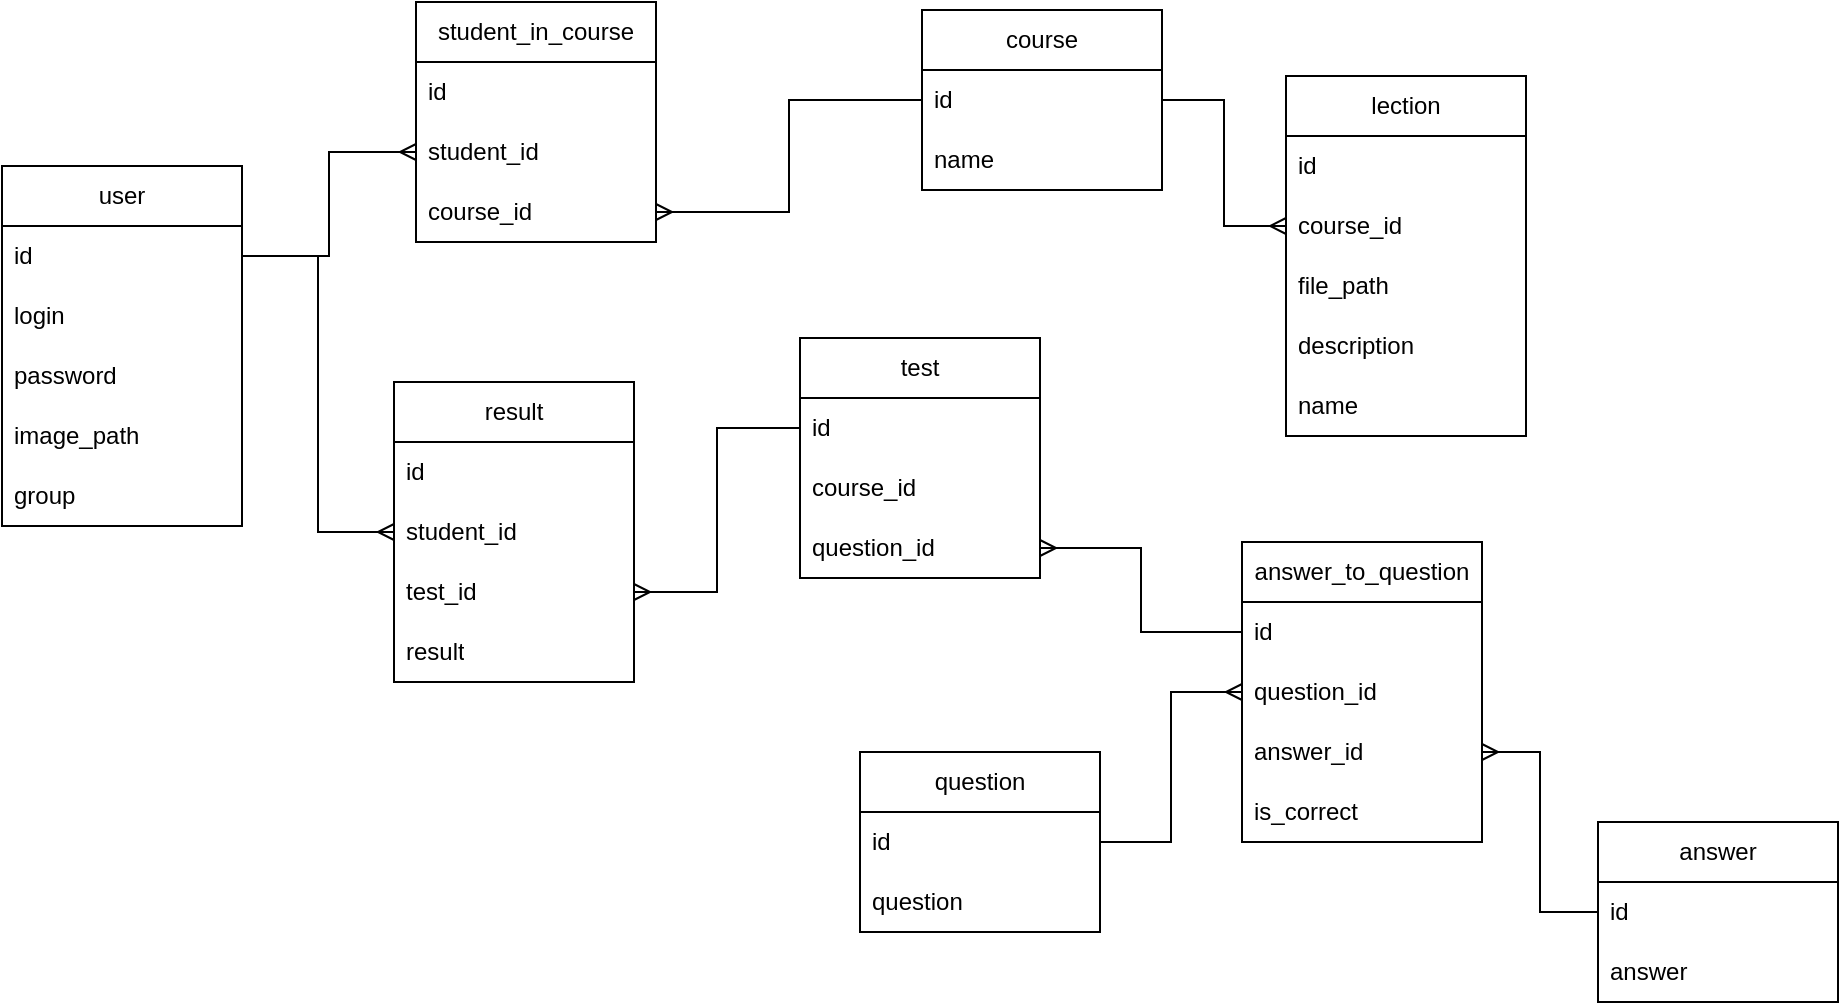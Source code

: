 <mxfile version="24.4.8" type="github">
  <diagram name="Page-1" id="5Un4fdIXJoDYMkFlnWOC">
    <mxGraphModel dx="376" dy="-260" grid="0" gridSize="10" guides="1" tooltips="1" connect="1" arrows="1" fold="1" page="0" pageScale="1" pageWidth="850" pageHeight="1100" math="0" shadow="0">
      <root>
        <mxCell id="0" />
        <mxCell id="1" parent="0" />
        <mxCell id="l16u2ttChjux-JlFhEDz-1" value="user" style="swimlane;fontStyle=0;childLayout=stackLayout;horizontal=1;startSize=30;horizontalStack=0;resizeParent=1;resizeParentMax=0;resizeLast=0;collapsible=1;marginBottom=0;whiteSpace=wrap;html=1;" parent="1" vertex="1">
          <mxGeometry x="38" y="1024" width="120" height="180" as="geometry" />
        </mxCell>
        <mxCell id="l16u2ttChjux-JlFhEDz-2" value="id" style="text;strokeColor=none;fillColor=none;align=left;verticalAlign=middle;spacingLeft=4;spacingRight=4;overflow=hidden;points=[[0,0.5],[1,0.5]];portConstraint=eastwest;rotatable=0;whiteSpace=wrap;html=1;" parent="l16u2ttChjux-JlFhEDz-1" vertex="1">
          <mxGeometry y="30" width="120" height="30" as="geometry" />
        </mxCell>
        <mxCell id="l16u2ttChjux-JlFhEDz-62" value="login" style="text;strokeColor=none;fillColor=none;align=left;verticalAlign=middle;spacingLeft=4;spacingRight=4;overflow=hidden;points=[[0,0.5],[1,0.5]];portConstraint=eastwest;rotatable=0;whiteSpace=wrap;html=1;" parent="l16u2ttChjux-JlFhEDz-1" vertex="1">
          <mxGeometry y="60" width="120" height="30" as="geometry" />
        </mxCell>
        <mxCell id="l16u2ttChjux-JlFhEDz-63" value="password" style="text;strokeColor=none;fillColor=none;align=left;verticalAlign=middle;spacingLeft=4;spacingRight=4;overflow=hidden;points=[[0,0.5],[1,0.5]];portConstraint=eastwest;rotatable=0;whiteSpace=wrap;html=1;" parent="l16u2ttChjux-JlFhEDz-1" vertex="1">
          <mxGeometry y="90" width="120" height="30" as="geometry" />
        </mxCell>
        <mxCell id="l16u2ttChjux-JlFhEDz-64" value="image_path" style="text;strokeColor=none;fillColor=none;align=left;verticalAlign=middle;spacingLeft=4;spacingRight=4;overflow=hidden;points=[[0,0.5],[1,0.5]];portConstraint=eastwest;rotatable=0;whiteSpace=wrap;html=1;" parent="l16u2ttChjux-JlFhEDz-1" vertex="1">
          <mxGeometry y="120" width="120" height="30" as="geometry" />
        </mxCell>
        <mxCell id="l16u2ttChjux-JlFhEDz-79" value="group" style="text;strokeColor=none;fillColor=none;align=left;verticalAlign=middle;spacingLeft=4;spacingRight=4;overflow=hidden;points=[[0,0.5],[1,0.5]];portConstraint=eastwest;rotatable=0;whiteSpace=wrap;html=1;" parent="l16u2ttChjux-JlFhEDz-1" vertex="1">
          <mxGeometry y="150" width="120" height="30" as="geometry" />
        </mxCell>
        <mxCell id="l16u2ttChjux-JlFhEDz-13" value="lection" style="swimlane;fontStyle=0;childLayout=stackLayout;horizontal=1;startSize=30;horizontalStack=0;resizeParent=1;resizeParentMax=0;resizeLast=0;collapsible=1;marginBottom=0;whiteSpace=wrap;html=1;" parent="1" vertex="1">
          <mxGeometry x="680" y="979" width="120" height="180" as="geometry" />
        </mxCell>
        <mxCell id="l16u2ttChjux-JlFhEDz-14" value="id" style="text;strokeColor=none;fillColor=none;align=left;verticalAlign=middle;spacingLeft=4;spacingRight=4;overflow=hidden;points=[[0,0.5],[1,0.5]];portConstraint=eastwest;rotatable=0;whiteSpace=wrap;html=1;" parent="l16u2ttChjux-JlFhEDz-13" vertex="1">
          <mxGeometry y="30" width="120" height="30" as="geometry" />
        </mxCell>
        <mxCell id="l16u2ttChjux-JlFhEDz-15" value="course_id" style="text;strokeColor=none;fillColor=none;align=left;verticalAlign=middle;spacingLeft=4;spacingRight=4;overflow=hidden;points=[[0,0.5],[1,0.5]];portConstraint=eastwest;rotatable=0;whiteSpace=wrap;html=1;" parent="l16u2ttChjux-JlFhEDz-13" vertex="1">
          <mxGeometry y="60" width="120" height="30" as="geometry" />
        </mxCell>
        <mxCell id="xuQ8823o_foo-h-SKaSZ-1" value="file_path" style="text;strokeColor=none;fillColor=none;align=left;verticalAlign=middle;spacingLeft=4;spacingRight=4;overflow=hidden;points=[[0,0.5],[1,0.5]];portConstraint=eastwest;rotatable=0;whiteSpace=wrap;html=1;" vertex="1" parent="l16u2ttChjux-JlFhEDz-13">
          <mxGeometry y="90" width="120" height="30" as="geometry" />
        </mxCell>
        <mxCell id="xuQ8823o_foo-h-SKaSZ-2" value="description" style="text;strokeColor=none;fillColor=none;align=left;verticalAlign=middle;spacingLeft=4;spacingRight=4;overflow=hidden;points=[[0,0.5],[1,0.5]];portConstraint=eastwest;rotatable=0;whiteSpace=wrap;html=1;" vertex="1" parent="l16u2ttChjux-JlFhEDz-13">
          <mxGeometry y="120" width="120" height="30" as="geometry" />
        </mxCell>
        <mxCell id="xuQ8823o_foo-h-SKaSZ-3" value="name" style="text;strokeColor=none;fillColor=none;align=left;verticalAlign=middle;spacingLeft=4;spacingRight=4;overflow=hidden;points=[[0,0.5],[1,0.5]];portConstraint=eastwest;rotatable=0;whiteSpace=wrap;html=1;" vertex="1" parent="l16u2ttChjux-JlFhEDz-13">
          <mxGeometry y="150" width="120" height="30" as="geometry" />
        </mxCell>
        <mxCell id="l16u2ttChjux-JlFhEDz-26" value="course" style="swimlane;fontStyle=0;childLayout=stackLayout;horizontal=1;startSize=30;horizontalStack=0;resizeParent=1;resizeParentMax=0;resizeLast=0;collapsible=1;marginBottom=0;whiteSpace=wrap;html=1;" parent="1" vertex="1">
          <mxGeometry x="498" y="946" width="120" height="90" as="geometry" />
        </mxCell>
        <mxCell id="l16u2ttChjux-JlFhEDz-27" value="id" style="text;strokeColor=none;fillColor=none;align=left;verticalAlign=middle;spacingLeft=4;spacingRight=4;overflow=hidden;points=[[0,0.5],[1,0.5]];portConstraint=eastwest;rotatable=0;whiteSpace=wrap;html=1;" parent="l16u2ttChjux-JlFhEDz-26" vertex="1">
          <mxGeometry y="30" width="120" height="30" as="geometry" />
        </mxCell>
        <mxCell id="l16u2ttChjux-JlFhEDz-28" value="name" style="text;strokeColor=none;fillColor=none;align=left;verticalAlign=middle;spacingLeft=4;spacingRight=4;overflow=hidden;points=[[0,0.5],[1,0.5]];portConstraint=eastwest;rotatable=0;whiteSpace=wrap;html=1;" parent="l16u2ttChjux-JlFhEDz-26" vertex="1">
          <mxGeometry y="60" width="120" height="30" as="geometry" />
        </mxCell>
        <mxCell id="l16u2ttChjux-JlFhEDz-31" value="student_in_course" style="swimlane;fontStyle=0;childLayout=stackLayout;horizontal=1;startSize=30;horizontalStack=0;resizeParent=1;resizeParentMax=0;resizeLast=0;collapsible=1;marginBottom=0;whiteSpace=wrap;html=1;" parent="1" vertex="1">
          <mxGeometry x="245" y="942" width="120" height="120" as="geometry" />
        </mxCell>
        <mxCell id="l16u2ttChjux-JlFhEDz-32" value="id" style="text;strokeColor=none;fillColor=none;align=left;verticalAlign=middle;spacingLeft=4;spacingRight=4;overflow=hidden;points=[[0,0.5],[1,0.5]];portConstraint=eastwest;rotatable=0;whiteSpace=wrap;html=1;" parent="l16u2ttChjux-JlFhEDz-31" vertex="1">
          <mxGeometry y="30" width="120" height="30" as="geometry" />
        </mxCell>
        <mxCell id="l16u2ttChjux-JlFhEDz-33" value="student_id" style="text;strokeColor=none;fillColor=none;align=left;verticalAlign=middle;spacingLeft=4;spacingRight=4;overflow=hidden;points=[[0,0.5],[1,0.5]];portConstraint=eastwest;rotatable=0;whiteSpace=wrap;html=1;" parent="l16u2ttChjux-JlFhEDz-31" vertex="1">
          <mxGeometry y="60" width="120" height="30" as="geometry" />
        </mxCell>
        <mxCell id="l16u2ttChjux-JlFhEDz-34" value="course_id" style="text;strokeColor=none;fillColor=none;align=left;verticalAlign=middle;spacingLeft=4;spacingRight=4;overflow=hidden;points=[[0,0.5],[1,0.5]];portConstraint=eastwest;rotatable=0;whiteSpace=wrap;html=1;" parent="l16u2ttChjux-JlFhEDz-31" vertex="1">
          <mxGeometry y="90" width="120" height="30" as="geometry" />
        </mxCell>
        <mxCell id="l16u2ttChjux-JlFhEDz-37" style="edgeStyle=orthogonalEdgeStyle;rounded=0;orthogonalLoop=1;jettySize=auto;html=1;endArrow=ERmany;endFill=0;" parent="1" source="l16u2ttChjux-JlFhEDz-2" target="l16u2ttChjux-JlFhEDz-33" edge="1">
          <mxGeometry relative="1" as="geometry" />
        </mxCell>
        <mxCell id="l16u2ttChjux-JlFhEDz-38" style="edgeStyle=orthogonalEdgeStyle;rounded=0;orthogonalLoop=1;jettySize=auto;html=1;endArrow=ERmany;endFill=0;" parent="1" source="l16u2ttChjux-JlFhEDz-27" target="l16u2ttChjux-JlFhEDz-34" edge="1">
          <mxGeometry relative="1" as="geometry" />
        </mxCell>
        <mxCell id="l16u2ttChjux-JlFhEDz-39" value="test" style="swimlane;fontStyle=0;childLayout=stackLayout;horizontal=1;startSize=30;horizontalStack=0;resizeParent=1;resizeParentMax=0;resizeLast=0;collapsible=1;marginBottom=0;whiteSpace=wrap;html=1;" parent="1" vertex="1">
          <mxGeometry x="437" y="1110" width="120" height="120" as="geometry">
            <mxRectangle x="440" y="800" width="70" height="30" as="alternateBounds" />
          </mxGeometry>
        </mxCell>
        <mxCell id="l16u2ttChjux-JlFhEDz-40" value="id" style="text;strokeColor=none;fillColor=none;align=left;verticalAlign=middle;spacingLeft=4;spacingRight=4;overflow=hidden;points=[[0,0.5],[1,0.5]];portConstraint=eastwest;rotatable=0;whiteSpace=wrap;html=1;" parent="l16u2ttChjux-JlFhEDz-39" vertex="1">
          <mxGeometry y="30" width="120" height="30" as="geometry" />
        </mxCell>
        <mxCell id="l16u2ttChjux-JlFhEDz-41" value="course_id" style="text;strokeColor=none;fillColor=none;align=left;verticalAlign=middle;spacingLeft=4;spacingRight=4;overflow=hidden;points=[[0,0.5],[1,0.5]];portConstraint=eastwest;rotatable=0;whiteSpace=wrap;html=1;" parent="l16u2ttChjux-JlFhEDz-39" vertex="1">
          <mxGeometry y="60" width="120" height="30" as="geometry" />
        </mxCell>
        <mxCell id="7bfMfujOolpd-MTGjhGS-19" value="question_id" style="text;strokeColor=none;fillColor=none;align=left;verticalAlign=middle;spacingLeft=4;spacingRight=4;overflow=hidden;points=[[0,0.5],[1,0.5]];portConstraint=eastwest;rotatable=0;whiteSpace=wrap;html=1;" parent="l16u2ttChjux-JlFhEDz-39" vertex="1">
          <mxGeometry y="90" width="120" height="30" as="geometry" />
        </mxCell>
        <mxCell id="l16u2ttChjux-JlFhEDz-55" value="result" style="swimlane;fontStyle=0;childLayout=stackLayout;horizontal=1;startSize=30;horizontalStack=0;resizeParent=1;resizeParentMax=0;resizeLast=0;collapsible=1;marginBottom=0;whiteSpace=wrap;html=1;" parent="1" vertex="1">
          <mxGeometry x="234" y="1132" width="120" height="150" as="geometry" />
        </mxCell>
        <mxCell id="l16u2ttChjux-JlFhEDz-56" value="id" style="text;strokeColor=none;fillColor=none;align=left;verticalAlign=middle;spacingLeft=4;spacingRight=4;overflow=hidden;points=[[0,0.5],[1,0.5]];portConstraint=eastwest;rotatable=0;whiteSpace=wrap;html=1;" parent="l16u2ttChjux-JlFhEDz-55" vertex="1">
          <mxGeometry y="30" width="120" height="30" as="geometry" />
        </mxCell>
        <mxCell id="l16u2ttChjux-JlFhEDz-57" value="student_id" style="text;strokeColor=none;fillColor=none;align=left;verticalAlign=middle;spacingLeft=4;spacingRight=4;overflow=hidden;points=[[0,0.5],[1,0.5]];portConstraint=eastwest;rotatable=0;whiteSpace=wrap;html=1;" parent="l16u2ttChjux-JlFhEDz-55" vertex="1">
          <mxGeometry y="60" width="120" height="30" as="geometry" />
        </mxCell>
        <mxCell id="l16u2ttChjux-JlFhEDz-58" value="test_id" style="text;strokeColor=none;fillColor=none;align=left;verticalAlign=middle;spacingLeft=4;spacingRight=4;overflow=hidden;points=[[0,0.5],[1,0.5]];portConstraint=eastwest;rotatable=0;whiteSpace=wrap;html=1;" parent="l16u2ttChjux-JlFhEDz-55" vertex="1">
          <mxGeometry y="90" width="120" height="30" as="geometry" />
        </mxCell>
        <mxCell id="l16u2ttChjux-JlFhEDz-67" value="result" style="text;strokeColor=none;fillColor=none;align=left;verticalAlign=middle;spacingLeft=4;spacingRight=4;overflow=hidden;points=[[0,0.5],[1,0.5]];portConstraint=eastwest;rotatable=0;whiteSpace=wrap;html=1;" parent="l16u2ttChjux-JlFhEDz-55" vertex="1">
          <mxGeometry y="120" width="120" height="30" as="geometry" />
        </mxCell>
        <mxCell id="l16u2ttChjux-JlFhEDz-85" style="edgeStyle=orthogonalEdgeStyle;rounded=0;orthogonalLoop=1;jettySize=auto;html=1;endArrow=ERmany;endFill=0;" parent="1" source="l16u2ttChjux-JlFhEDz-40" target="l16u2ttChjux-JlFhEDz-58" edge="1">
          <mxGeometry relative="1" as="geometry" />
        </mxCell>
        <mxCell id="7bfMfujOolpd-MTGjhGS-2" value="question" style="swimlane;fontStyle=0;childLayout=stackLayout;horizontal=1;startSize=30;horizontalStack=0;resizeParent=1;resizeParentMax=0;resizeLast=0;collapsible=1;marginBottom=0;whiteSpace=wrap;html=1;" parent="1" vertex="1">
          <mxGeometry x="467" y="1317" width="120" height="90" as="geometry">
            <mxRectangle x="440" y="800" width="70" height="30" as="alternateBounds" />
          </mxGeometry>
        </mxCell>
        <mxCell id="7bfMfujOolpd-MTGjhGS-3" value="id" style="text;strokeColor=none;fillColor=none;align=left;verticalAlign=middle;spacingLeft=4;spacingRight=4;overflow=hidden;points=[[0,0.5],[1,0.5]];portConstraint=eastwest;rotatable=0;whiteSpace=wrap;html=1;" parent="7bfMfujOolpd-MTGjhGS-2" vertex="1">
          <mxGeometry y="30" width="120" height="30" as="geometry" />
        </mxCell>
        <mxCell id="7bfMfujOolpd-MTGjhGS-4" value="question" style="text;strokeColor=none;fillColor=none;align=left;verticalAlign=middle;spacingLeft=4;spacingRight=4;overflow=hidden;points=[[0,0.5],[1,0.5]];portConstraint=eastwest;rotatable=0;whiteSpace=wrap;html=1;" parent="7bfMfujOolpd-MTGjhGS-2" vertex="1">
          <mxGeometry y="60" width="120" height="30" as="geometry" />
        </mxCell>
        <mxCell id="7bfMfujOolpd-MTGjhGS-6" value="answer" style="swimlane;fontStyle=0;childLayout=stackLayout;horizontal=1;startSize=30;horizontalStack=0;resizeParent=1;resizeParentMax=0;resizeLast=0;collapsible=1;marginBottom=0;whiteSpace=wrap;html=1;" parent="1" vertex="1">
          <mxGeometry x="836" y="1352" width="120" height="90" as="geometry">
            <mxRectangle x="440" y="800" width="70" height="30" as="alternateBounds" />
          </mxGeometry>
        </mxCell>
        <mxCell id="7bfMfujOolpd-MTGjhGS-7" value="id" style="text;strokeColor=none;fillColor=none;align=left;verticalAlign=middle;spacingLeft=4;spacingRight=4;overflow=hidden;points=[[0,0.5],[1,0.5]];portConstraint=eastwest;rotatable=0;whiteSpace=wrap;html=1;" parent="7bfMfujOolpd-MTGjhGS-6" vertex="1">
          <mxGeometry y="30" width="120" height="30" as="geometry" />
        </mxCell>
        <mxCell id="7bfMfujOolpd-MTGjhGS-9" value="answer" style="text;strokeColor=none;fillColor=none;align=left;verticalAlign=middle;spacingLeft=4;spacingRight=4;overflow=hidden;points=[[0,0.5],[1,0.5]];portConstraint=eastwest;rotatable=0;whiteSpace=wrap;html=1;" parent="7bfMfujOolpd-MTGjhGS-6" vertex="1">
          <mxGeometry y="60" width="120" height="30" as="geometry" />
        </mxCell>
        <mxCell id="7bfMfujOolpd-MTGjhGS-10" value="answer_to_question" style="swimlane;fontStyle=0;childLayout=stackLayout;horizontal=1;startSize=30;horizontalStack=0;resizeParent=1;resizeParentMax=0;resizeLast=0;collapsible=1;marginBottom=0;whiteSpace=wrap;html=1;" parent="1" vertex="1">
          <mxGeometry x="658" y="1212" width="120" height="150" as="geometry">
            <mxRectangle x="440" y="800" width="70" height="30" as="alternateBounds" />
          </mxGeometry>
        </mxCell>
        <mxCell id="7bfMfujOolpd-MTGjhGS-11" value="id" style="text;strokeColor=none;fillColor=none;align=left;verticalAlign=middle;spacingLeft=4;spacingRight=4;overflow=hidden;points=[[0,0.5],[1,0.5]];portConstraint=eastwest;rotatable=0;whiteSpace=wrap;html=1;" parent="7bfMfujOolpd-MTGjhGS-10" vertex="1">
          <mxGeometry y="30" width="120" height="30" as="geometry" />
        </mxCell>
        <mxCell id="7bfMfujOolpd-MTGjhGS-12" value="question_id" style="text;strokeColor=none;fillColor=none;align=left;verticalAlign=middle;spacingLeft=4;spacingRight=4;overflow=hidden;points=[[0,0.5],[1,0.5]];portConstraint=eastwest;rotatable=0;whiteSpace=wrap;html=1;" parent="7bfMfujOolpd-MTGjhGS-10" vertex="1">
          <mxGeometry y="60" width="120" height="30" as="geometry" />
        </mxCell>
        <mxCell id="7bfMfujOolpd-MTGjhGS-13" value="answer_id" style="text;strokeColor=none;fillColor=none;align=left;verticalAlign=middle;spacingLeft=4;spacingRight=4;overflow=hidden;points=[[0,0.5],[1,0.5]];portConstraint=eastwest;rotatable=0;whiteSpace=wrap;html=1;" parent="7bfMfujOolpd-MTGjhGS-10" vertex="1">
          <mxGeometry y="90" width="120" height="30" as="geometry" />
        </mxCell>
        <mxCell id="7bfMfujOolpd-MTGjhGS-17" value="is_correct" style="text;strokeColor=none;fillColor=none;align=left;verticalAlign=middle;spacingLeft=4;spacingRight=4;overflow=hidden;points=[[0,0.5],[1,0.5]];portConstraint=eastwest;rotatable=0;whiteSpace=wrap;html=1;" parent="7bfMfujOolpd-MTGjhGS-10" vertex="1">
          <mxGeometry y="120" width="120" height="30" as="geometry" />
        </mxCell>
        <mxCell id="7bfMfujOolpd-MTGjhGS-15" style="edgeStyle=orthogonalEdgeStyle;rounded=0;orthogonalLoop=1;jettySize=auto;html=1;endArrow=ERmany;endFill=0;" parent="1" source="7bfMfujOolpd-MTGjhGS-7" target="7bfMfujOolpd-MTGjhGS-13" edge="1">
          <mxGeometry relative="1" as="geometry" />
        </mxCell>
        <mxCell id="7bfMfujOolpd-MTGjhGS-26" style="edgeStyle=orthogonalEdgeStyle;rounded=0;orthogonalLoop=1;jettySize=auto;html=1;exitX=0;exitY=0.5;exitDx=0;exitDy=0;entryX=1;entryY=0.5;entryDx=0;entryDy=0;endArrow=ERmany;endFill=0;" parent="1" source="7bfMfujOolpd-MTGjhGS-11" target="7bfMfujOolpd-MTGjhGS-19" edge="1">
          <mxGeometry relative="1" as="geometry" />
        </mxCell>
        <mxCell id="7bfMfujOolpd-MTGjhGS-29" style="edgeStyle=orthogonalEdgeStyle;rounded=0;orthogonalLoop=1;jettySize=auto;html=1;exitX=1;exitY=0.5;exitDx=0;exitDy=0;entryX=0;entryY=0.5;entryDx=0;entryDy=0;endArrow=ERmany;endFill=0;" parent="1" source="l16u2ttChjux-JlFhEDz-2" target="l16u2ttChjux-JlFhEDz-57" edge="1">
          <mxGeometry relative="1" as="geometry" />
        </mxCell>
        <mxCell id="7bfMfujOolpd-MTGjhGS-30" style="edgeStyle=orthogonalEdgeStyle;rounded=0;orthogonalLoop=1;jettySize=auto;html=1;entryX=0;entryY=0.5;entryDx=0;entryDy=0;endArrow=ERmany;endFill=0;" parent="1" source="l16u2ttChjux-JlFhEDz-27" target="l16u2ttChjux-JlFhEDz-15" edge="1">
          <mxGeometry relative="1" as="geometry" />
        </mxCell>
        <mxCell id="xuQ8823o_foo-h-SKaSZ-4" style="edgeStyle=orthogonalEdgeStyle;rounded=0;orthogonalLoop=1;jettySize=auto;html=1;exitX=1;exitY=0.5;exitDx=0;exitDy=0;entryX=0;entryY=0.5;entryDx=0;entryDy=0;endArrow=ERmany;endFill=0;" edge="1" parent="1" source="7bfMfujOolpd-MTGjhGS-3" target="7bfMfujOolpd-MTGjhGS-12">
          <mxGeometry relative="1" as="geometry" />
        </mxCell>
      </root>
    </mxGraphModel>
  </diagram>
</mxfile>
